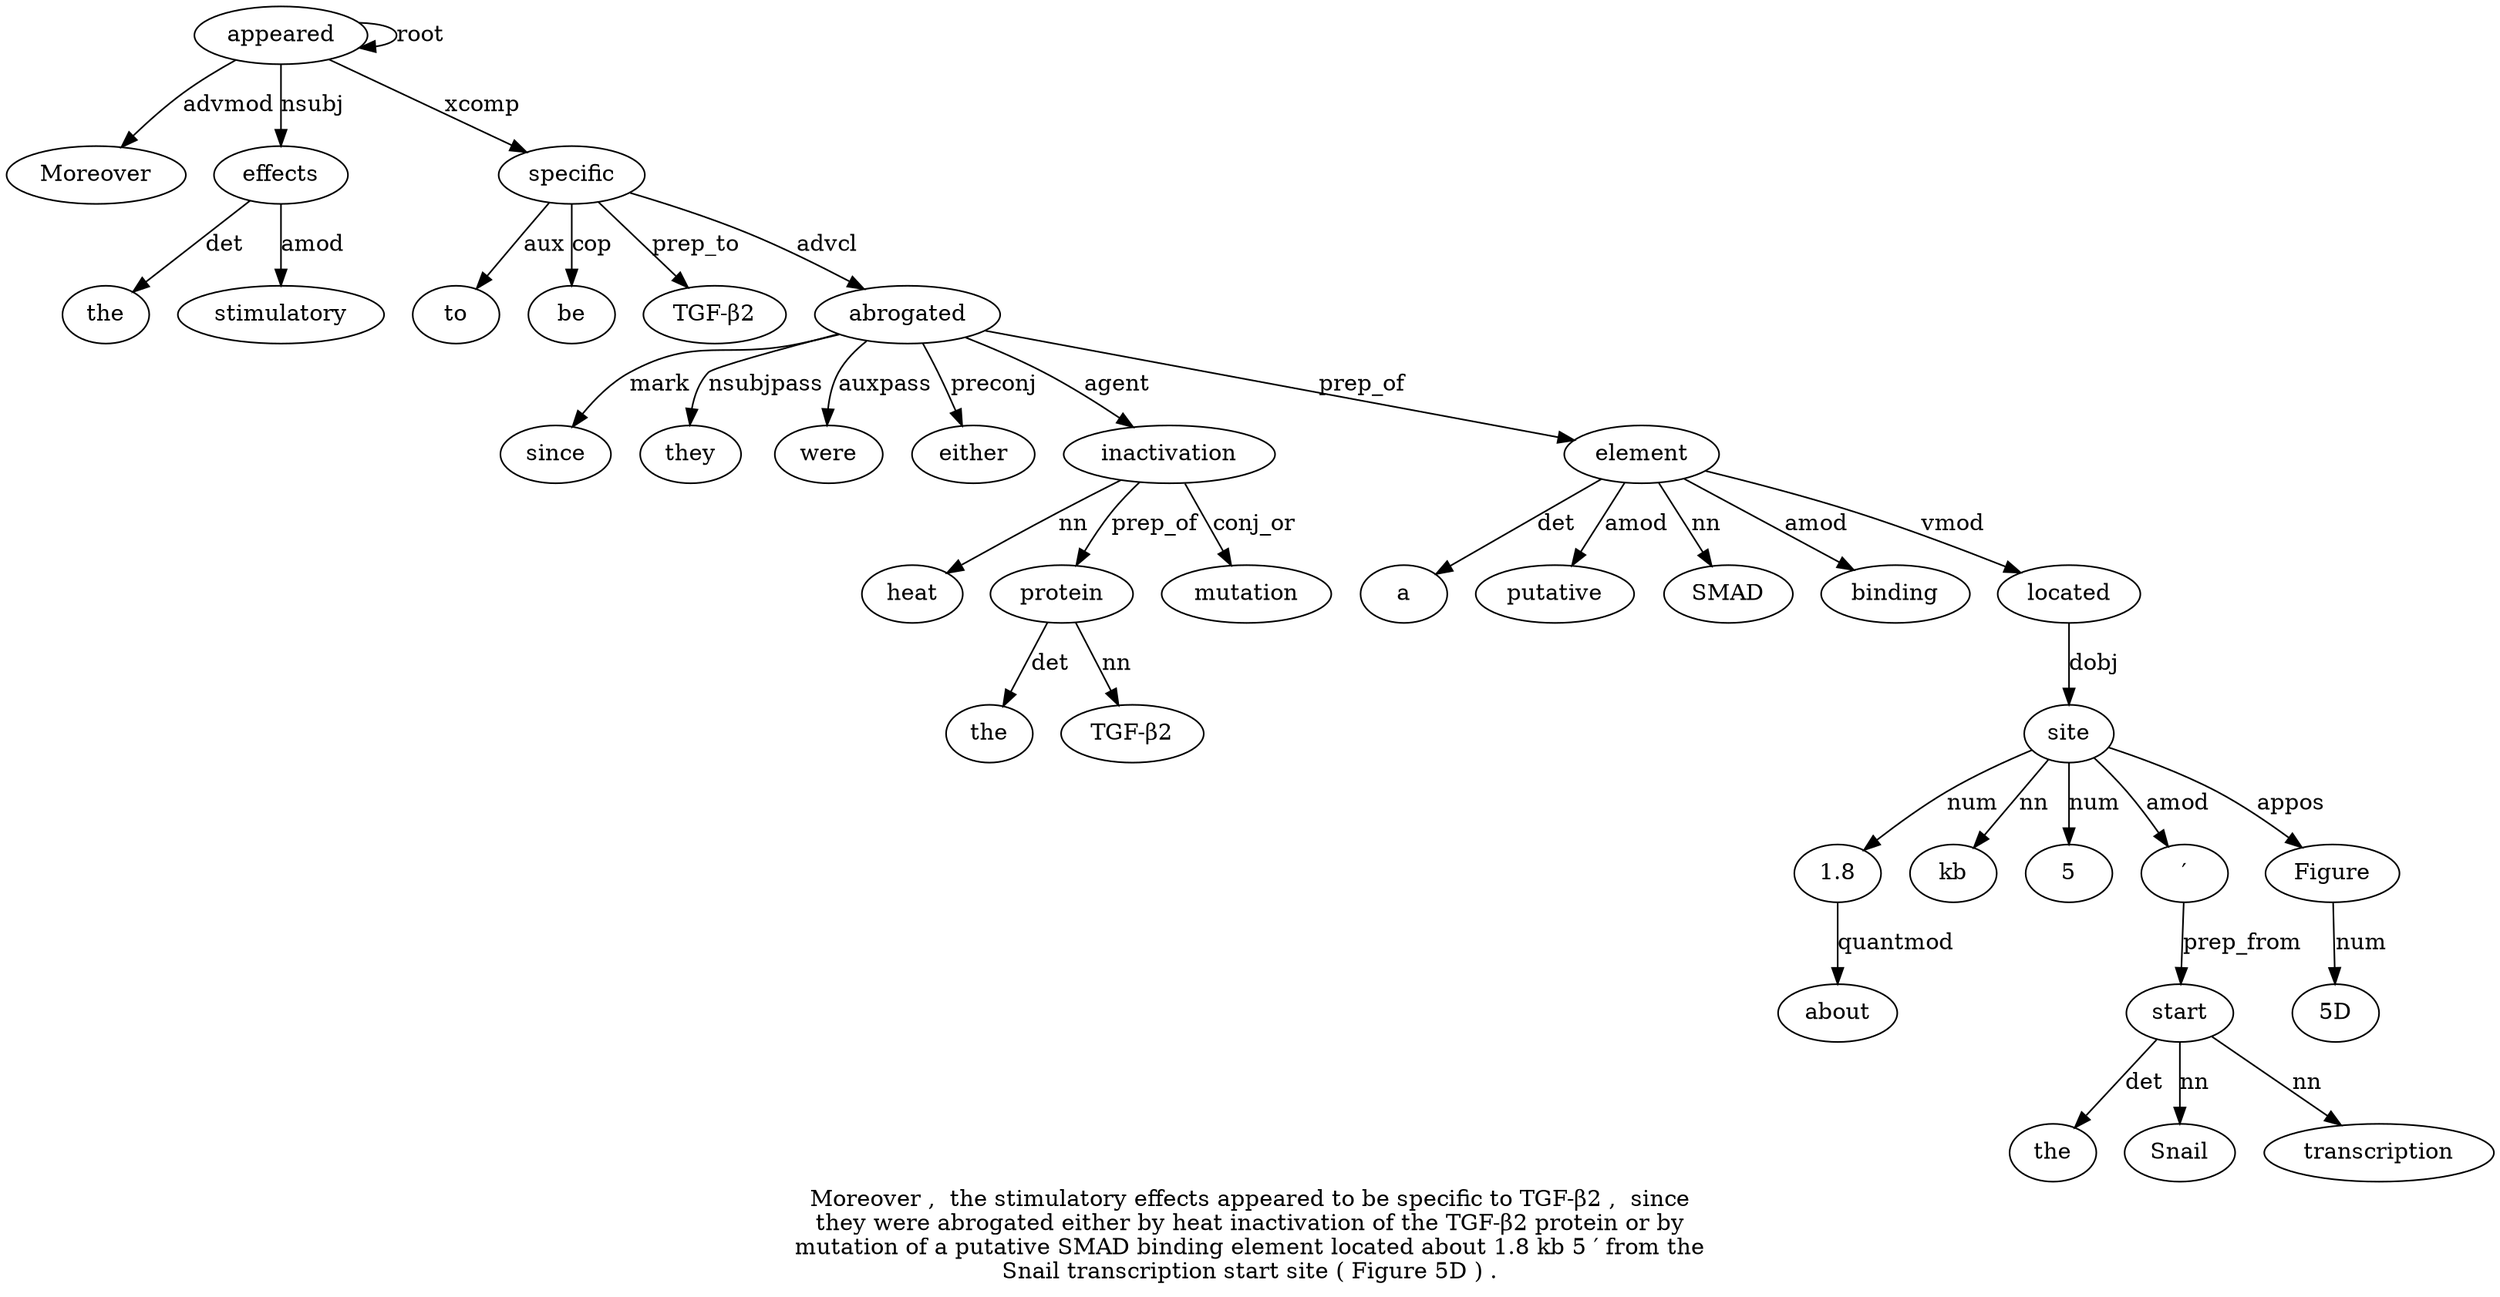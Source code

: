 digraph "Moreover ,  the stimulatory effects appeared to be specific to TGF-β2 ,  since they were abrogated either by heat inactivation of the TGF-β2 protein or by mutation of a putative SMAD binding element located about 1.8 kb 5 ′ from the Snail transcription start site ( Figure 5D ) ." {
label="Moreover ,  the stimulatory effects appeared to be specific to TGF-β2 ,  since
they were abrogated either by heat inactivation of the TGF-β2 protein or by
mutation of a putative SMAD binding element located about 1.8 kb 5 ′ from the
Snail transcription start site ( Figure 5D ) .";
appeared6 [style=filled, fillcolor=white, label=appeared];
Moreover1 [style=filled, fillcolor=white, label=Moreover];
appeared6 -> Moreover1  [label=advmod];
effects5 [style=filled, fillcolor=white, label=effects];
the3 [style=filled, fillcolor=white, label=the];
effects5 -> the3  [label=det];
stimulatory4 [style=filled, fillcolor=white, label=stimulatory];
effects5 -> stimulatory4  [label=amod];
appeared6 -> effects5  [label=nsubj];
appeared6 -> appeared6  [label=root];
specific9 [style=filled, fillcolor=white, label=specific];
to7 [style=filled, fillcolor=white, label=to];
specific9 -> to7  [label=aux];
be8 [style=filled, fillcolor=white, label=be];
specific9 -> be8  [label=cop];
appeared6 -> specific9  [label=xcomp];
"TGF-β211" [style=filled, fillcolor=white, label="TGF-β2"];
specific9 -> "TGF-β211"  [label=prep_to];
abrogated16 [style=filled, fillcolor=white, label=abrogated];
since13 [style=filled, fillcolor=white, label=since];
abrogated16 -> since13  [label=mark];
they14 [style=filled, fillcolor=white, label=they];
abrogated16 -> they14  [label=nsubjpass];
were15 [style=filled, fillcolor=white, label=were];
abrogated16 -> were15  [label=auxpass];
specific9 -> abrogated16  [label=advcl];
either17 [style=filled, fillcolor=white, label=either];
abrogated16 -> either17  [label=preconj];
inactivation20 [style=filled, fillcolor=white, label=inactivation];
heat19 [style=filled, fillcolor=white, label=heat];
inactivation20 -> heat19  [label=nn];
abrogated16 -> inactivation20  [label=agent];
protein24 [style=filled, fillcolor=white, label=protein];
the22 [style=filled, fillcolor=white, label=the];
protein24 -> the22  [label=det];
"TGF-β23" [style=filled, fillcolor=white, label="TGF-β2"];
protein24 -> "TGF-β23"  [label=nn];
inactivation20 -> protein24  [label=prep_of];
mutation27 [style=filled, fillcolor=white, label=mutation];
inactivation20 -> mutation27  [label=conj_or];
element33 [style=filled, fillcolor=white, label=element];
a29 [style=filled, fillcolor=white, label=a];
element33 -> a29  [label=det];
putative30 [style=filled, fillcolor=white, label=putative];
element33 -> putative30  [label=amod];
SMAD31 [style=filled, fillcolor=white, label=SMAD];
element33 -> SMAD31  [label=nn];
binding32 [style=filled, fillcolor=white, label=binding];
element33 -> binding32  [label=amod];
abrogated16 -> element33  [label=prep_of];
located34 [style=filled, fillcolor=white, label=located];
element33 -> located34  [label=vmod];
"1.836" [style=filled, fillcolor=white, label="1.8"];
about35 [style=filled, fillcolor=white, label=about];
"1.836" -> about35  [label=quantmod];
site45 [style=filled, fillcolor=white, label=site];
site45 -> "1.836"  [label=num];
kb37 [style=filled, fillcolor=white, label=kb];
site45 -> kb37  [label=nn];
538 [style=filled, fillcolor=white, label=5];
site45 -> 538  [label=num];
"′39" [style=filled, fillcolor=white, label="′"];
site45 -> "′39"  [label=amod];
start44 [style=filled, fillcolor=white, label=start];
the41 [style=filled, fillcolor=white, label=the];
start44 -> the41  [label=det];
Snail42 [style=filled, fillcolor=white, label=Snail];
start44 -> Snail42  [label=nn];
transcription43 [style=filled, fillcolor=white, label=transcription];
start44 -> transcription43  [label=nn];
"′39" -> start44  [label=prep_from];
located34 -> site45  [label=dobj];
Figure47 [style=filled, fillcolor=white, label=Figure];
site45 -> Figure47  [label=appos];
"5D48" [style=filled, fillcolor=white, label="5D"];
Figure47 -> "5D48"  [label=num];
}
